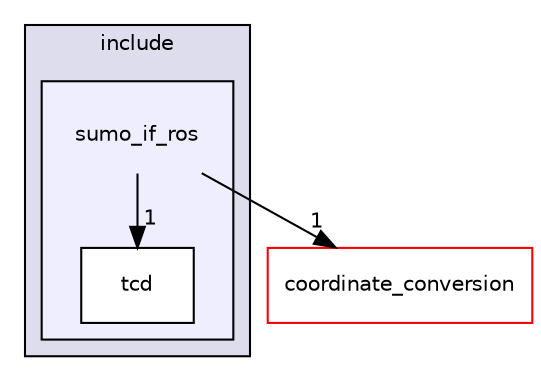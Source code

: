 digraph "/home/fascar/temp/adore/sumo_if_ros/sumo_if_ros/include/sumo_if_ros" {
  compound=true
  node [ fontsize="10", fontname="Helvetica"];
  edge [ labelfontsize="10", labelfontname="Helvetica"];
  subgraph clusterdir_f7055195b0bc3fd15fd6aad1b47f18a9 {
    graph [ bgcolor="#ddddee", pencolor="black", label="include" fontname="Helvetica", fontsize="10", URL="dir_f7055195b0bc3fd15fd6aad1b47f18a9.html"]
  subgraph clusterdir_bd92d48920bd809a154c49a3ea641452 {
    graph [ bgcolor="#eeeeff", pencolor="black", label="" URL="dir_bd92d48920bd809a154c49a3ea641452.html"];
    dir_bd92d48920bd809a154c49a3ea641452 [shape=plaintext label="sumo_if_ros"];
  dir_214a5174273695b8142b9e196213ccc9 [shape=box label="tcd" fillcolor="white" style="filled" URL="dir_214a5174273695b8142b9e196213ccc9.html"];
  }
  }
  dir_6e37c74a0ff481b16b1d1efbf9a3b900 [shape=box label="coordinate_conversion" fillcolor="white" style="filled" color="red" URL="dir_6e37c74a0ff481b16b1d1efbf9a3b900.html"];
  dir_bd92d48920bd809a154c49a3ea641452->dir_214a5174273695b8142b9e196213ccc9 [headlabel="1", labeldistance=1.5 headhref="dir_000068_000104.html"];
  dir_bd92d48920bd809a154c49a3ea641452->dir_6e37c74a0ff481b16b1d1efbf9a3b900 [headlabel="1", labeldistance=1.5 headhref="dir_000068_000031.html"];
}

